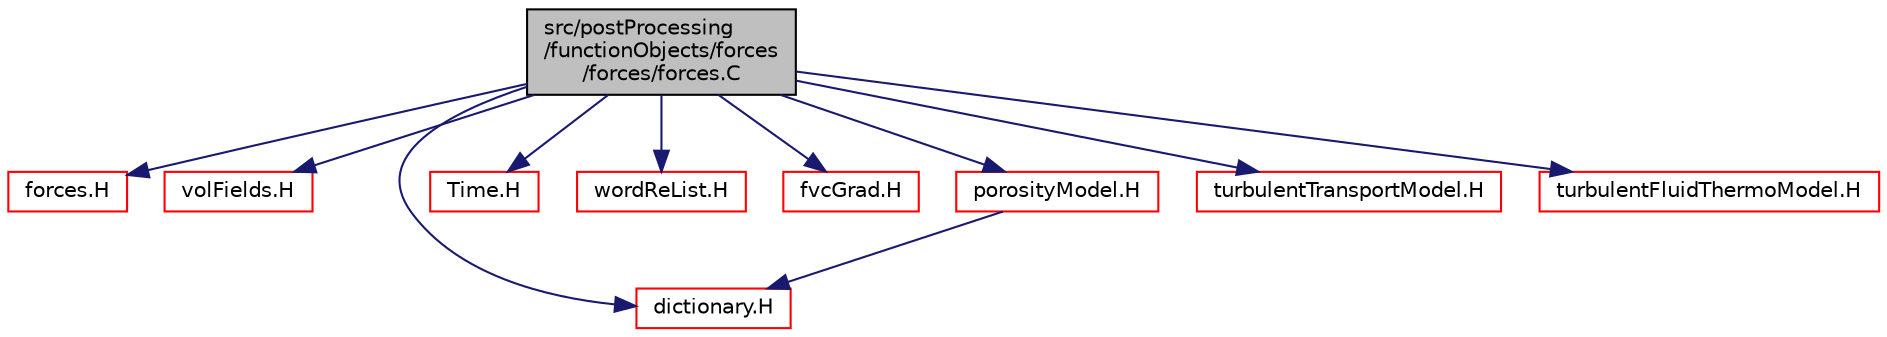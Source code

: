 digraph "src/postProcessing/functionObjects/forces/forces/forces.C"
{
  bgcolor="transparent";
  edge [fontname="Helvetica",fontsize="10",labelfontname="Helvetica",labelfontsize="10"];
  node [fontname="Helvetica",fontsize="10",shape=record];
  Node1 [label="src/postProcessing\l/functionObjects/forces\l/forces/forces.C",height=0.2,width=0.4,color="black", fillcolor="grey75", style="filled", fontcolor="black"];
  Node1 -> Node2 [color="midnightblue",fontsize="10",style="solid",fontname="Helvetica"];
  Node2 [label="forces.H",height=0.2,width=0.4,color="red",URL="$a09301.html"];
  Node1 -> Node3 [color="midnightblue",fontsize="10",style="solid",fontname="Helvetica"];
  Node3 [label="volFields.H",height=0.2,width=0.4,color="red",URL="$a05638.html"];
  Node1 -> Node4 [color="midnightblue",fontsize="10",style="solid",fontname="Helvetica"];
  Node4 [label="dictionary.H",height=0.2,width=0.4,color="red",URL="$a07713.html"];
  Node1 -> Node5 [color="midnightblue",fontsize="10",style="solid",fontname="Helvetica"];
  Node5 [label="Time.H",height=0.2,width=0.4,color="red",URL="$a07879.html"];
  Node1 -> Node6 [color="midnightblue",fontsize="10",style="solid",fontname="Helvetica"];
  Node6 [label="wordReList.H",height=0.2,width=0.4,color="red",URL="$a08996.html"];
  Node1 -> Node7 [color="midnightblue",fontsize="10",style="solid",fontname="Helvetica"];
  Node7 [label="fvcGrad.H",height=0.2,width=0.4,color="red",URL="$a05715.html",tooltip="Calculate the gradient of the given field. "];
  Node1 -> Node8 [color="midnightblue",fontsize="10",style="solid",fontname="Helvetica"];
  Node8 [label="porosityModel.H",height=0.2,width=0.4,color="red",URL="$a05129.html"];
  Node8 -> Node4 [color="midnightblue",fontsize="10",style="solid",fontname="Helvetica"];
  Node1 -> Node9 [color="midnightblue",fontsize="10",style="solid",fontname="Helvetica"];
  Node9 [label="turbulentTransportModel.H",height=0.2,width=0.4,color="red",URL="$a10597.html"];
  Node1 -> Node10 [color="midnightblue",fontsize="10",style="solid",fontname="Helvetica"];
  Node10 [label="turbulentFluidThermoModel.H",height=0.2,width=0.4,color="red",URL="$a10578.html"];
}
